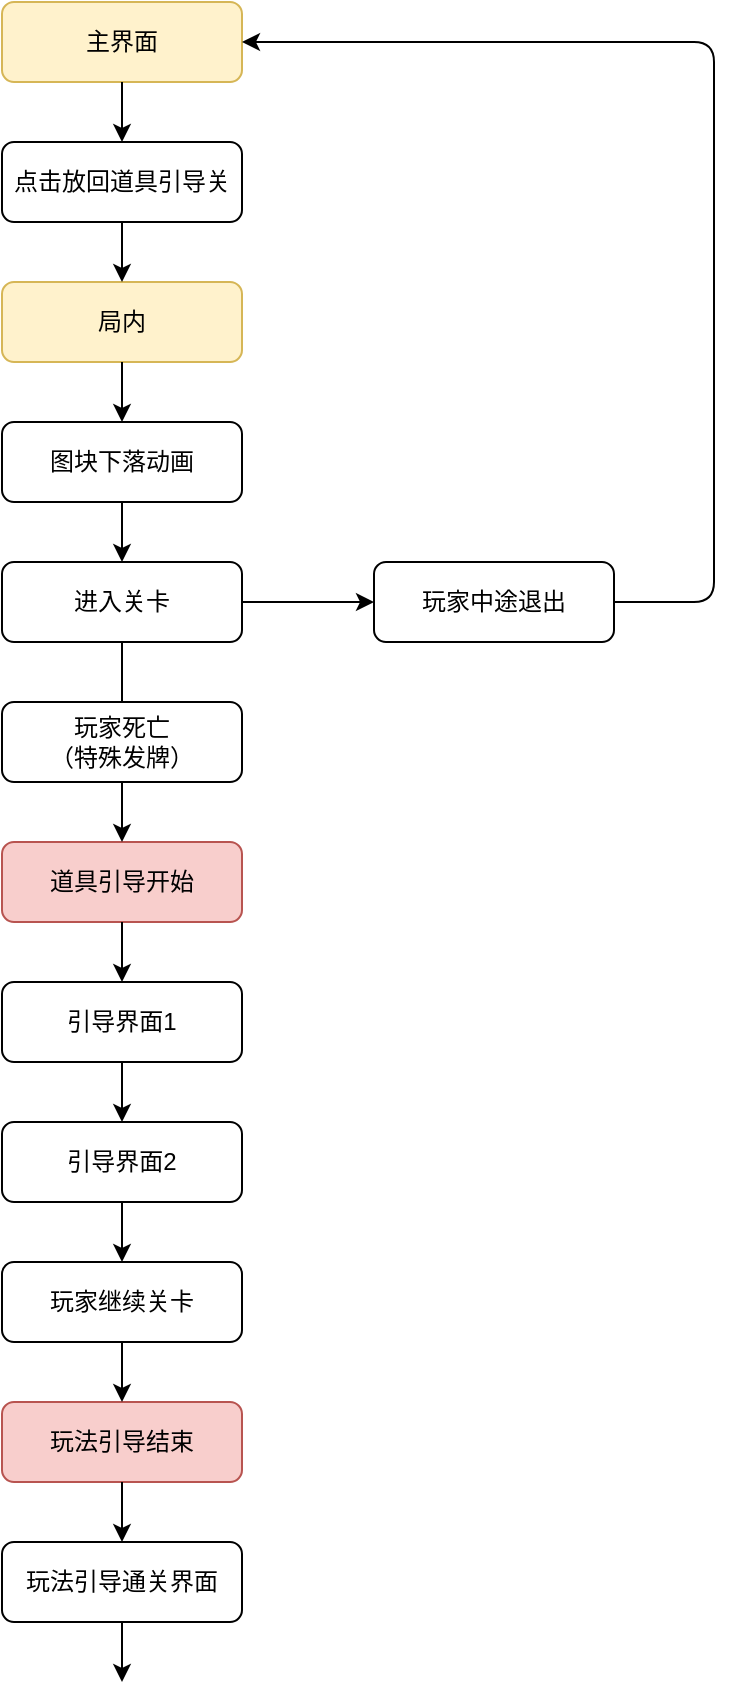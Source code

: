 <mxfile version="15.9.1" type="github">
  <diagram id="d0Gb9ExgJwCwHQkFDARk" name="Page-1">
    <mxGraphModel dx="1422" dy="762" grid="1" gridSize="10" guides="1" tooltips="1" connect="1" arrows="1" fold="1" page="1" pageScale="1" pageWidth="827" pageHeight="1169" math="0" shadow="0">
      <root>
        <mxCell id="0" />
        <mxCell id="1" parent="0" />
        <mxCell id="hKAbpb486GyOKFeo6Ovj-1" value="主界面" style="rounded=1;whiteSpace=wrap;html=1;fillColor=#fff2cc;strokeColor=#d6b656;" vertex="1" parent="1">
          <mxGeometry x="354" y="40" width="120" height="40" as="geometry" />
        </mxCell>
        <mxCell id="hKAbpb486GyOKFeo6Ovj-2" value="局内" style="rounded=1;whiteSpace=wrap;html=1;fillColor=#fff2cc;strokeColor=#d6b656;" vertex="1" parent="1">
          <mxGeometry x="354" y="180" width="120" height="40" as="geometry" />
        </mxCell>
        <mxCell id="hKAbpb486GyOKFeo6Ovj-3" value="点击放回道具引导关" style="rounded=1;whiteSpace=wrap;html=1;" vertex="1" parent="1">
          <mxGeometry x="354" y="110" width="120" height="40" as="geometry" />
        </mxCell>
        <mxCell id="hKAbpb486GyOKFeo6Ovj-4" value="图块下落动画" style="rounded=1;whiteSpace=wrap;html=1;" vertex="1" parent="1">
          <mxGeometry x="354" y="250" width="120" height="40" as="geometry" />
        </mxCell>
        <mxCell id="hKAbpb486GyOKFeo6Ovj-5" value="" style="endArrow=classic;html=1;entryX=0.5;entryY=0;entryDx=0;entryDy=0;exitX=0.5;exitY=1;exitDx=0;exitDy=0;" edge="1" parent="1" source="hKAbpb486GyOKFeo6Ovj-3" target="hKAbpb486GyOKFeo6Ovj-2">
          <mxGeometry width="50" height="50" relative="1" as="geometry">
            <mxPoint x="410" y="170" as="sourcePoint" />
            <mxPoint x="424" y="120" as="targetPoint" />
          </mxGeometry>
        </mxCell>
        <mxCell id="hKAbpb486GyOKFeo6Ovj-6" value="" style="endArrow=classic;html=1;exitX=0.5;exitY=1;exitDx=0;exitDy=0;entryX=0.5;entryY=0;entryDx=0;entryDy=0;" edge="1" parent="1" source="hKAbpb486GyOKFeo6Ovj-2" target="hKAbpb486GyOKFeo6Ovj-4">
          <mxGeometry width="50" height="50" relative="1" as="geometry">
            <mxPoint x="434" y="100" as="sourcePoint" />
            <mxPoint x="434" y="130" as="targetPoint" />
          </mxGeometry>
        </mxCell>
        <mxCell id="hKAbpb486GyOKFeo6Ovj-7" value="" style="endArrow=classic;html=1;exitX=0.5;exitY=1;exitDx=0;exitDy=0;" edge="1" parent="1" source="hKAbpb486GyOKFeo6Ovj-1">
          <mxGeometry width="50" height="50" relative="1" as="geometry">
            <mxPoint x="424" y="160" as="sourcePoint" />
            <mxPoint x="414" y="110" as="targetPoint" />
          </mxGeometry>
        </mxCell>
        <mxCell id="hKAbpb486GyOKFeo6Ovj-8" value="道具引导开始" style="rounded=1;whiteSpace=wrap;html=1;fillColor=#f8cecc;strokeColor=#b85450;" vertex="1" parent="1">
          <mxGeometry x="354" y="460" width="120" height="40" as="geometry" />
        </mxCell>
        <mxCell id="hKAbpb486GyOKFeo6Ovj-9" value="引导界面2" style="rounded=1;whiteSpace=wrap;html=1;" vertex="1" parent="1">
          <mxGeometry x="354" y="600" width="120" height="40" as="geometry" />
        </mxCell>
        <mxCell id="hKAbpb486GyOKFeo6Ovj-10" value="进入关卡" style="rounded=1;whiteSpace=wrap;html=1;" vertex="1" parent="1">
          <mxGeometry x="354" y="320" width="120" height="40" as="geometry" />
        </mxCell>
        <mxCell id="hKAbpb486GyOKFeo6Ovj-11" value="玩家中途退出" style="rounded=1;whiteSpace=wrap;html=1;" vertex="1" parent="1">
          <mxGeometry x="540" y="320" width="120" height="40" as="geometry" />
        </mxCell>
        <mxCell id="hKAbpb486GyOKFeo6Ovj-12" value="玩家继续关卡" style="rounded=1;whiteSpace=wrap;html=1;" vertex="1" parent="1">
          <mxGeometry x="354" y="670" width="120" height="40" as="geometry" />
        </mxCell>
        <mxCell id="hKAbpb486GyOKFeo6Ovj-13" value="玩法引导结束" style="rounded=1;whiteSpace=wrap;html=1;fillColor=#f8cecc;strokeColor=#b85450;" vertex="1" parent="1">
          <mxGeometry x="354" y="740" width="120" height="40" as="geometry" />
        </mxCell>
        <mxCell id="hKAbpb486GyOKFeo6Ovj-14" value="" style="endArrow=classic;html=1;exitX=0.5;exitY=1;exitDx=0;exitDy=0;entryX=0.5;entryY=0;entryDx=0;entryDy=0;" edge="1" parent="1" source="hKAbpb486GyOKFeo6Ovj-4" target="hKAbpb486GyOKFeo6Ovj-10">
          <mxGeometry width="50" height="50" relative="1" as="geometry">
            <mxPoint x="424" y="230" as="sourcePoint" />
            <mxPoint x="424" y="260" as="targetPoint" />
          </mxGeometry>
        </mxCell>
        <mxCell id="hKAbpb486GyOKFeo6Ovj-15" value="" style="endArrow=classic;html=1;exitX=0.5;exitY=1;exitDx=0;exitDy=0;entryX=0.5;entryY=0;entryDx=0;entryDy=0;" edge="1" parent="1" source="hKAbpb486GyOKFeo6Ovj-20" target="hKAbpb486GyOKFeo6Ovj-9">
          <mxGeometry width="50" height="50" relative="1" as="geometry">
            <mxPoint x="434" y="380" as="sourcePoint" />
            <mxPoint x="434" y="410" as="targetPoint" />
          </mxGeometry>
        </mxCell>
        <mxCell id="hKAbpb486GyOKFeo6Ovj-16" value="" style="endArrow=classic;html=1;exitX=0.5;exitY=1;exitDx=0;exitDy=0;entryX=0.5;entryY=0;entryDx=0;entryDy=0;" edge="1" parent="1" source="hKAbpb486GyOKFeo6Ovj-9" target="hKAbpb486GyOKFeo6Ovj-12">
          <mxGeometry width="50" height="50" relative="1" as="geometry">
            <mxPoint x="444" y="320" as="sourcePoint" />
            <mxPoint x="180" y="550" as="targetPoint" />
          </mxGeometry>
        </mxCell>
        <mxCell id="hKAbpb486GyOKFeo6Ovj-17" value="" style="endArrow=classic;html=1;exitX=0.5;exitY=1;exitDx=0;exitDy=0;entryX=0.5;entryY=0;entryDx=0;entryDy=0;startArrow=none;" edge="1" parent="1" source="hKAbpb486GyOKFeo6Ovj-39" target="hKAbpb486GyOKFeo6Ovj-8">
          <mxGeometry width="50" height="50" relative="1" as="geometry">
            <mxPoint x="454" y="330" as="sourcePoint" />
            <mxPoint x="454" y="360" as="targetPoint" />
          </mxGeometry>
        </mxCell>
        <mxCell id="hKAbpb486GyOKFeo6Ovj-18" value="" style="endArrow=classic;html=1;exitX=0.5;exitY=1;exitDx=0;exitDy=0;entryX=0.5;entryY=0;entryDx=0;entryDy=0;" edge="1" parent="1" source="hKAbpb486GyOKFeo6Ovj-12" target="hKAbpb486GyOKFeo6Ovj-13">
          <mxGeometry width="50" height="50" relative="1" as="geometry">
            <mxPoint x="464" y="410" as="sourcePoint" />
            <mxPoint x="464" y="440" as="targetPoint" />
          </mxGeometry>
        </mxCell>
        <mxCell id="hKAbpb486GyOKFeo6Ovj-19" value="" style="endArrow=classic;html=1;exitX=0.5;exitY=1;exitDx=0;exitDy=0;entryX=0.5;entryY=0;entryDx=0;entryDy=0;" edge="1" parent="1" source="hKAbpb486GyOKFeo6Ovj-8" target="hKAbpb486GyOKFeo6Ovj-20">
          <mxGeometry width="50" height="50" relative="1" as="geometry">
            <mxPoint x="474" y="420" as="sourcePoint" />
            <mxPoint x="474" y="450" as="targetPoint" />
          </mxGeometry>
        </mxCell>
        <mxCell id="hKAbpb486GyOKFeo6Ovj-20" value="引导界面1" style="rounded=1;whiteSpace=wrap;html=1;" vertex="1" parent="1">
          <mxGeometry x="354" y="530" width="120" height="40" as="geometry" />
        </mxCell>
        <mxCell id="hKAbpb486GyOKFeo6Ovj-21" value="" style="endArrow=classic;html=1;exitX=1;exitY=0.5;exitDx=0;exitDy=0;entryX=0;entryY=0.5;entryDx=0;entryDy=0;" edge="1" parent="1" target="hKAbpb486GyOKFeo6Ovj-11">
          <mxGeometry width="50" height="50" relative="1" as="geometry">
            <mxPoint x="474" y="340" as="sourcePoint" />
            <mxPoint x="424" y="190" as="targetPoint" />
          </mxGeometry>
        </mxCell>
        <mxCell id="hKAbpb486GyOKFeo6Ovj-22" value="" style="endArrow=classic;html=1;exitX=1;exitY=0.5;exitDx=0;exitDy=0;entryX=1;entryY=0.5;entryDx=0;entryDy=0;" edge="1" parent="1" source="hKAbpb486GyOKFeo6Ovj-11" target="hKAbpb486GyOKFeo6Ovj-1">
          <mxGeometry width="50" height="50" relative="1" as="geometry">
            <mxPoint x="434" y="310" as="sourcePoint" />
            <mxPoint x="434" y="340" as="targetPoint" />
            <Array as="points">
              <mxPoint x="710" y="340" />
              <mxPoint x="710" y="60" />
            </Array>
          </mxGeometry>
        </mxCell>
        <mxCell id="hKAbpb486GyOKFeo6Ovj-23" value="玩法引导通关界面" style="rounded=1;whiteSpace=wrap;html=1;" vertex="1" parent="1">
          <mxGeometry x="354" y="810" width="120" height="40" as="geometry" />
        </mxCell>
        <mxCell id="hKAbpb486GyOKFeo6Ovj-31" value="" style="endArrow=classic;html=1;exitX=0.5;exitY=1;exitDx=0;exitDy=0;entryX=0.5;entryY=0;entryDx=0;entryDy=0;" edge="1" parent="1" source="hKAbpb486GyOKFeo6Ovj-13" target="hKAbpb486GyOKFeo6Ovj-23">
          <mxGeometry width="50" height="50" relative="1" as="geometry">
            <mxPoint x="424" y="720" as="sourcePoint" />
            <mxPoint x="424" y="750" as="targetPoint" />
          </mxGeometry>
        </mxCell>
        <mxCell id="hKAbpb486GyOKFeo6Ovj-32" value="" style="endArrow=classic;html=1;exitX=0.5;exitY=1;exitDx=0;exitDy=0;entryX=0.5;entryY=0;entryDx=0;entryDy=0;" edge="1" parent="1" source="hKAbpb486GyOKFeo6Ovj-23">
          <mxGeometry width="50" height="50" relative="1" as="geometry">
            <mxPoint x="424" y="790" as="sourcePoint" />
            <mxPoint x="414" y="880" as="targetPoint" />
          </mxGeometry>
        </mxCell>
        <mxCell id="hKAbpb486GyOKFeo6Ovj-39" value="玩家死亡&lt;br&gt;（特殊发牌）" style="rounded=1;whiteSpace=wrap;html=1;" vertex="1" parent="1">
          <mxGeometry x="354" y="390" width="120" height="40" as="geometry" />
        </mxCell>
        <mxCell id="hKAbpb486GyOKFeo6Ovj-40" value="" style="endArrow=none;html=1;exitX=0.5;exitY=1;exitDx=0;exitDy=0;entryX=0.5;entryY=0;entryDx=0;entryDy=0;" edge="1" parent="1" source="hKAbpb486GyOKFeo6Ovj-10" target="hKAbpb486GyOKFeo6Ovj-39">
          <mxGeometry width="50" height="50" relative="1" as="geometry">
            <mxPoint x="414" y="360" as="sourcePoint" />
            <mxPoint x="414" y="600" as="targetPoint" />
          </mxGeometry>
        </mxCell>
      </root>
    </mxGraphModel>
  </diagram>
</mxfile>
